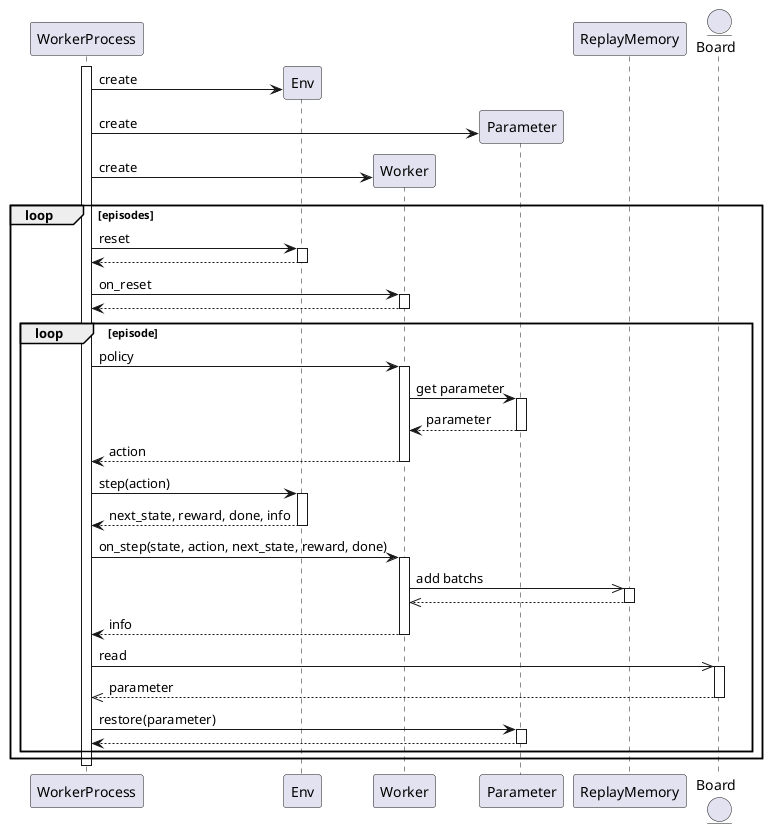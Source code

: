 @startuml
autoactivate on

participant WorkerProcess
participant Env
participant Worker
participant Parameter
participant ReplayMemory
entity Board


activate WorkerProcess
WorkerProcess -> Env ** : create
WorkerProcess -> Parameter ** : create
WorkerProcess -> Worker ** : create
loop episodes
    WorkerProcess -> Env: reset
    return
    WorkerProcess -> Worker: on_reset
    return

    loop episode
        WorkerProcess -> Worker: policy
            Worker -> Parameter: get parameter
            return parameter
        return action
        WorkerProcess -> Env: step(action)
        return next_state, reward, done, info

        WorkerProcess -> Worker: on_step(state, action, next_state, reward, done)
            Worker ->> ReplayMemory: add batchs
            return
        return info

        WorkerProcess ->> Board: read
        return parameter
        WorkerProcess -> Parameter: restore(parameter)
        return

    end
end
deactivate WorkerProcess


@enduml